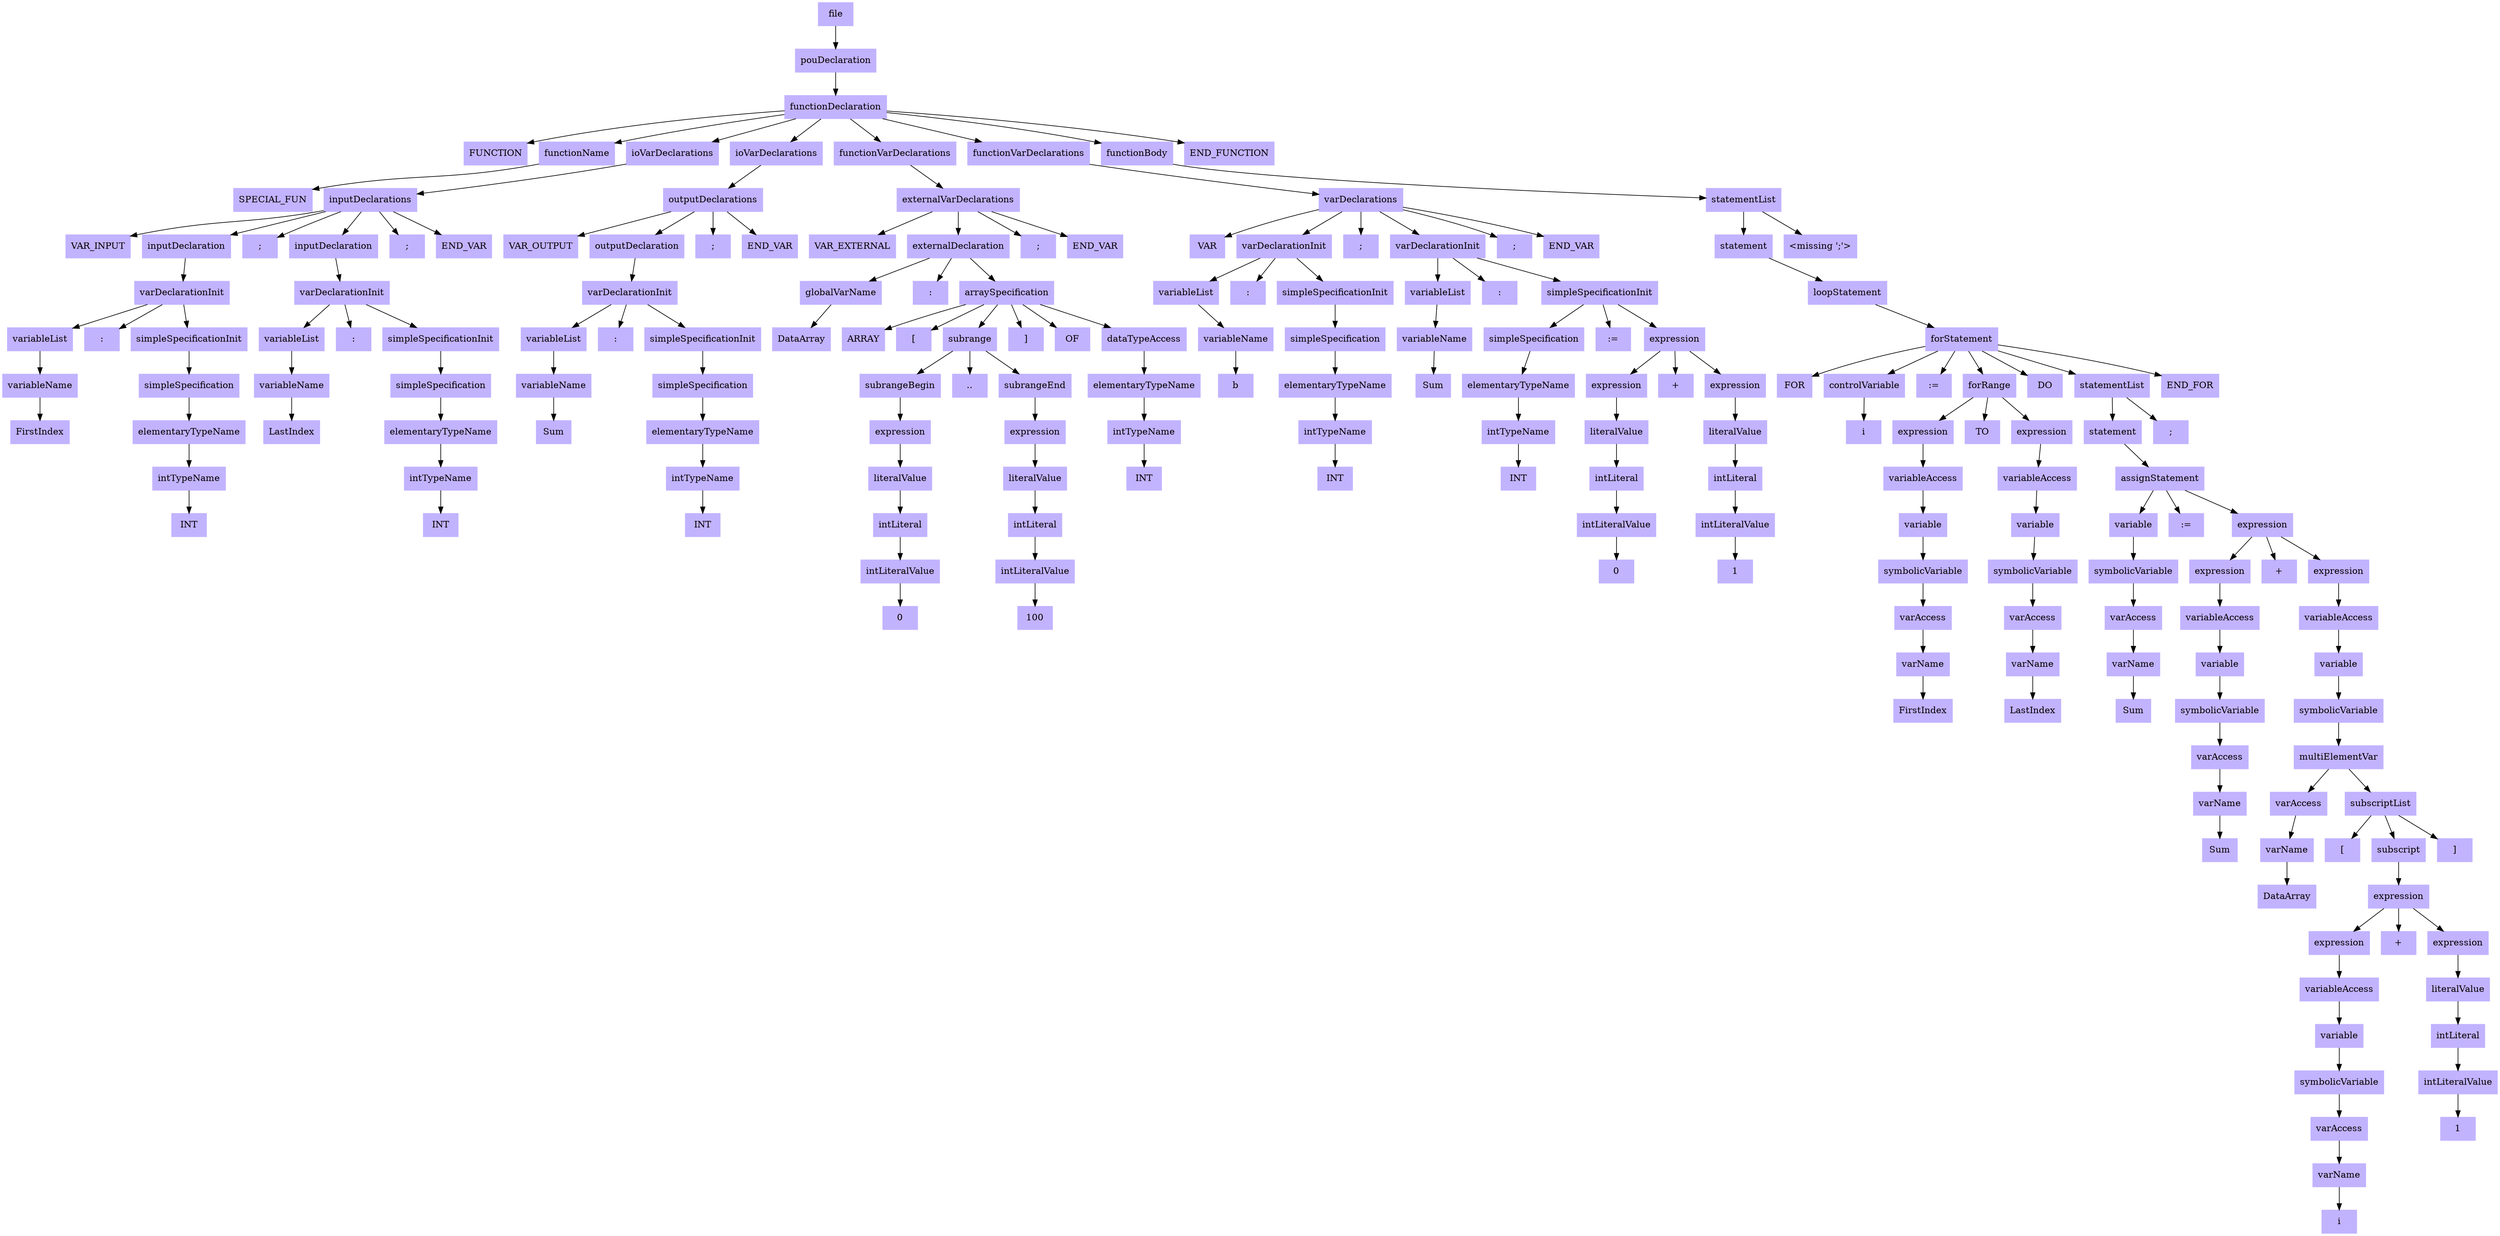 digraph ParseTree {
node [shape=box, style=filled, color=".7 .3 1.0"];
node0 [label="file"];
node1 [label="pouDeclaration"];
node0 -> node1;
node2 [label="functionDeclaration"];
node1 -> node2;
node3 [label="FUNCTION"];
node2 -> node3;
node4 [label="functionName"];
node2 -> node4;
node5 [label="SPECIAL_FUN"];
node4 -> node5;
node6 [label="ioVarDeclarations"];
node2 -> node6;
node7 [label="inputDeclarations"];
node6 -> node7;
node8 [label="VAR_INPUT"];
node7 -> node8;
node9 [label="inputDeclaration"];
node7 -> node9;
node10 [label="varDeclarationInit"];
node9 -> node10;
node11 [label="variableList"];
node10 -> node11;
node12 [label="variableName"];
node11 -> node12;
node13 [label="FirstIndex"];
node12 -> node13;
node14 [label=":"];
node10 -> node14;
node15 [label="simpleSpecificationInit"];
node10 -> node15;
node16 [label="simpleSpecification"];
node15 -> node16;
node17 [label="elementaryTypeName"];
node16 -> node17;
node18 [label="intTypeName"];
node17 -> node18;
node19 [label="INT"];
node18 -> node19;
node20 [label=";"];
node7 -> node20;
node21 [label="inputDeclaration"];
node7 -> node21;
node22 [label="varDeclarationInit"];
node21 -> node22;
node23 [label="variableList"];
node22 -> node23;
node24 [label="variableName"];
node23 -> node24;
node25 [label="LastIndex"];
node24 -> node25;
node26 [label=":"];
node22 -> node26;
node27 [label="simpleSpecificationInit"];
node22 -> node27;
node28 [label="simpleSpecification"];
node27 -> node28;
node29 [label="elementaryTypeName"];
node28 -> node29;
node30 [label="intTypeName"];
node29 -> node30;
node31 [label="INT"];
node30 -> node31;
node32 [label=";"];
node7 -> node32;
node33 [label="END_VAR"];
node7 -> node33;
node34 [label="ioVarDeclarations"];
node2 -> node34;
node35 [label="outputDeclarations"];
node34 -> node35;
node36 [label="VAR_OUTPUT"];
node35 -> node36;
node37 [label="outputDeclaration"];
node35 -> node37;
node38 [label="varDeclarationInit"];
node37 -> node38;
node39 [label="variableList"];
node38 -> node39;
node40 [label="variableName"];
node39 -> node40;
node41 [label="Sum"];
node40 -> node41;
node42 [label=":"];
node38 -> node42;
node43 [label="simpleSpecificationInit"];
node38 -> node43;
node44 [label="simpleSpecification"];
node43 -> node44;
node45 [label="elementaryTypeName"];
node44 -> node45;
node46 [label="intTypeName"];
node45 -> node46;
node47 [label="INT"];
node46 -> node47;
node48 [label=";"];
node35 -> node48;
node49 [label="END_VAR"];
node35 -> node49;
node50 [label="functionVarDeclarations"];
node2 -> node50;
node51 [label="externalVarDeclarations"];
node50 -> node51;
node52 [label="VAR_EXTERNAL"];
node51 -> node52;
node53 [label="externalDeclaration"];
node51 -> node53;
node54 [label="globalVarName"];
node53 -> node54;
node55 [label="DataArray"];
node54 -> node55;
node56 [label=":"];
node53 -> node56;
node57 [label="arraySpecification"];
node53 -> node57;
node58 [label="ARRAY"];
node57 -> node58;
node59 [label="["];
node57 -> node59;
node60 [label="subrange"];
node57 -> node60;
node61 [label="subrangeBegin"];
node60 -> node61;
node62 [label="expression"];
node61 -> node62;
node63 [label="literalValue"];
node62 -> node63;
node64 [label="intLiteral"];
node63 -> node64;
node65 [label="intLiteralValue"];
node64 -> node65;
node66 [label="0"];
node65 -> node66;
node67 [label=".."];
node60 -> node67;
node68 [label="subrangeEnd"];
node60 -> node68;
node69 [label="expression"];
node68 -> node69;
node70 [label="literalValue"];
node69 -> node70;
node71 [label="intLiteral"];
node70 -> node71;
node72 [label="intLiteralValue"];
node71 -> node72;
node73 [label="100"];
node72 -> node73;
node74 [label="]"];
node57 -> node74;
node75 [label="OF"];
node57 -> node75;
node76 [label="dataTypeAccess"];
node57 -> node76;
node77 [label="elementaryTypeName"];
node76 -> node77;
node78 [label="intTypeName"];
node77 -> node78;
node79 [label="INT"];
node78 -> node79;
node80 [label=";"];
node51 -> node80;
node81 [label="END_VAR"];
node51 -> node81;
node82 [label="functionVarDeclarations"];
node2 -> node82;
node83 [label="varDeclarations"];
node82 -> node83;
node84 [label="VAR"];
node83 -> node84;
node85 [label="varDeclarationInit"];
node83 -> node85;
node86 [label="variableList"];
node85 -> node86;
node87 [label="variableName"];
node86 -> node87;
node88 [label="b"];
node87 -> node88;
node89 [label=":"];
node85 -> node89;
node90 [label="simpleSpecificationInit"];
node85 -> node90;
node91 [label="simpleSpecification"];
node90 -> node91;
node92 [label="elementaryTypeName"];
node91 -> node92;
node93 [label="intTypeName"];
node92 -> node93;
node94 [label="INT"];
node93 -> node94;
node95 [label=";"];
node83 -> node95;
node96 [label="varDeclarationInit"];
node83 -> node96;
node97 [label="variableList"];
node96 -> node97;
node98 [label="variableName"];
node97 -> node98;
node99 [label="Sum"];
node98 -> node99;
node100 [label=":"];
node96 -> node100;
node101 [label="simpleSpecificationInit"];
node96 -> node101;
node102 [label="simpleSpecification"];
node101 -> node102;
node103 [label="elementaryTypeName"];
node102 -> node103;
node104 [label="intTypeName"];
node103 -> node104;
node105 [label="INT"];
node104 -> node105;
node106 [label=":="];
node101 -> node106;
node107 [label="expression"];
node101 -> node107;
node108 [label="expression"];
node107 -> node108;
node109 [label="literalValue"];
node108 -> node109;
node110 [label="intLiteral"];
node109 -> node110;
node111 [label="intLiteralValue"];
node110 -> node111;
node112 [label="0"];
node111 -> node112;
node113 [label="+"];
node107 -> node113;
node114 [label="expression"];
node107 -> node114;
node115 [label="literalValue"];
node114 -> node115;
node116 [label="intLiteral"];
node115 -> node116;
node117 [label="intLiteralValue"];
node116 -> node117;
node118 [label="1"];
node117 -> node118;
node119 [label=";"];
node83 -> node119;
node120 [label="END_VAR"];
node83 -> node120;
node121 [label="functionBody"];
node2 -> node121;
node122 [label="statementList"];
node121 -> node122;
node123 [label="statement"];
node122 -> node123;
node124 [label="loopStatement"];
node123 -> node124;
node125 [label="forStatement"];
node124 -> node125;
node126 [label="FOR"];
node125 -> node126;
node127 [label="controlVariable"];
node125 -> node127;
node128 [label="i"];
node127 -> node128;
node129 [label=":="];
node125 -> node129;
node130 [label="forRange"];
node125 -> node130;
node131 [label="expression"];
node130 -> node131;
node132 [label="variableAccess"];
node131 -> node132;
node133 [label="variable"];
node132 -> node133;
node134 [label="symbolicVariable"];
node133 -> node134;
node135 [label="varAccess"];
node134 -> node135;
node136 [label="varName"];
node135 -> node136;
node137 [label="FirstIndex"];
node136 -> node137;
node138 [label="TO"];
node130 -> node138;
node139 [label="expression"];
node130 -> node139;
node140 [label="variableAccess"];
node139 -> node140;
node141 [label="variable"];
node140 -> node141;
node142 [label="symbolicVariable"];
node141 -> node142;
node143 [label="varAccess"];
node142 -> node143;
node144 [label="varName"];
node143 -> node144;
node145 [label="LastIndex"];
node144 -> node145;
node146 [label="DO"];
node125 -> node146;
node147 [label="statementList"];
node125 -> node147;
node148 [label="statement"];
node147 -> node148;
node149 [label="assignStatement"];
node148 -> node149;
node150 [label="variable"];
node149 -> node150;
node151 [label="symbolicVariable"];
node150 -> node151;
node152 [label="varAccess"];
node151 -> node152;
node153 [label="varName"];
node152 -> node153;
node154 [label="Sum"];
node153 -> node154;
node155 [label=":="];
node149 -> node155;
node156 [label="expression"];
node149 -> node156;
node157 [label="expression"];
node156 -> node157;
node158 [label="variableAccess"];
node157 -> node158;
node159 [label="variable"];
node158 -> node159;
node160 [label="symbolicVariable"];
node159 -> node160;
node161 [label="varAccess"];
node160 -> node161;
node162 [label="varName"];
node161 -> node162;
node163 [label="Sum"];
node162 -> node163;
node164 [label="+"];
node156 -> node164;
node165 [label="expression"];
node156 -> node165;
node166 [label="variableAccess"];
node165 -> node166;
node167 [label="variable"];
node166 -> node167;
node168 [label="symbolicVariable"];
node167 -> node168;
node169 [label="multiElementVar"];
node168 -> node169;
node170 [label="varAccess"];
node169 -> node170;
node171 [label="varName"];
node170 -> node171;
node172 [label="DataArray"];
node171 -> node172;
node173 [label="subscriptList"];
node169 -> node173;
node174 [label="["];
node173 -> node174;
node175 [label="subscript"];
node173 -> node175;
node176 [label="expression"];
node175 -> node176;
node177 [label="expression"];
node176 -> node177;
node178 [label="variableAccess"];
node177 -> node178;
node179 [label="variable"];
node178 -> node179;
node180 [label="symbolicVariable"];
node179 -> node180;
node181 [label="varAccess"];
node180 -> node181;
node182 [label="varName"];
node181 -> node182;
node183 [label="i"];
node182 -> node183;
node184 [label="+"];
node176 -> node184;
node185 [label="expression"];
node176 -> node185;
node186 [label="literalValue"];
node185 -> node186;
node187 [label="intLiteral"];
node186 -> node187;
node188 [label="intLiteralValue"];
node187 -> node188;
node189 [label="1"];
node188 -> node189;
node190 [label="]"];
node173 -> node190;
node191 [label=";"];
node147 -> node191;
node192 [label="END_FOR"];
node125 -> node192;
node193 [label="<missing ';'>"];
node122 -> node193;
node194 [label="END_FUNCTION"];
node2 -> node194;
}
